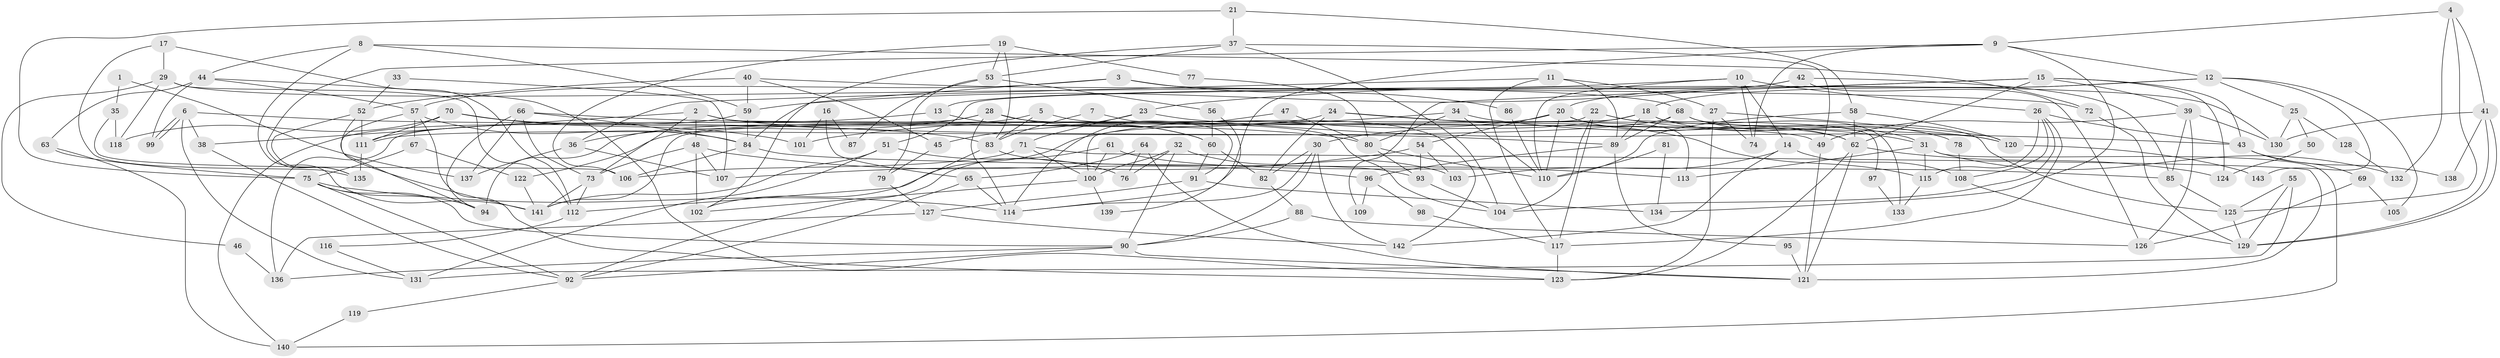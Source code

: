 // coarse degree distribution, {3: 0.09090909090909091, 12: 0.045454545454545456, 4: 0.09090909090909091, 15: 0.045454545454545456, 5: 0.09090909090909091, 7: 0.045454545454545456, 2: 0.18181818181818182, 13: 0.09090909090909091, 8: 0.11363636363636363, 10: 0.045454545454545456, 11: 0.045454545454545456, 16: 0.022727272727272728, 6: 0.045454545454545456, 9: 0.045454545454545456}
// Generated by graph-tools (version 1.1) at 2025/18/03/04/25 18:18:35]
// undirected, 143 vertices, 286 edges
graph export_dot {
graph [start="1"]
  node [color=gray90,style=filled];
  1;
  2;
  3;
  4;
  5;
  6;
  7;
  8;
  9;
  10;
  11;
  12;
  13;
  14;
  15;
  16;
  17;
  18;
  19;
  20;
  21;
  22;
  23;
  24;
  25;
  26;
  27;
  28;
  29;
  30;
  31;
  32;
  33;
  34;
  35;
  36;
  37;
  38;
  39;
  40;
  41;
  42;
  43;
  44;
  45;
  46;
  47;
  48;
  49;
  50;
  51;
  52;
  53;
  54;
  55;
  56;
  57;
  58;
  59;
  60;
  61;
  62;
  63;
  64;
  65;
  66;
  67;
  68;
  69;
  70;
  71;
  72;
  73;
  74;
  75;
  76;
  77;
  78;
  79;
  80;
  81;
  82;
  83;
  84;
  85;
  86;
  87;
  88;
  89;
  90;
  91;
  92;
  93;
  94;
  95;
  96;
  97;
  98;
  99;
  100;
  101;
  102;
  103;
  104;
  105;
  106;
  107;
  108;
  109;
  110;
  111;
  112;
  113;
  114;
  115;
  116;
  117;
  118;
  119;
  120;
  121;
  122;
  123;
  124;
  125;
  126;
  127;
  128;
  129;
  130;
  131;
  132;
  133;
  134;
  135;
  136;
  137;
  138;
  139;
  140;
  141;
  142;
  143;
  1 -- 137;
  1 -- 35;
  2 -- 73;
  2 -- 104;
  2 -- 38;
  2 -- 48;
  2 -- 89;
  3 -- 130;
  3 -- 84;
  3 -- 57;
  3 -- 86;
  4 -- 125;
  4 -- 9;
  4 -- 41;
  4 -- 132;
  5 -- 94;
  5 -- 83;
  5 -- 142;
  6 -- 38;
  6 -- 99;
  6 -- 99;
  6 -- 83;
  6 -- 131;
  7 -- 91;
  7 -- 83;
  8 -- 44;
  8 -- 141;
  8 -- 59;
  8 -- 72;
  9 -- 12;
  9 -- 114;
  9 -- 74;
  9 -- 134;
  9 -- 135;
  10 -- 74;
  10 -- 26;
  10 -- 13;
  10 -- 14;
  10 -- 110;
  11 -- 36;
  11 -- 89;
  11 -- 27;
  11 -- 117;
  12 -- 18;
  12 -- 20;
  12 -- 25;
  12 -- 105;
  12 -- 143;
  13 -- 111;
  13 -- 60;
  14 -- 142;
  14 -- 103;
  14 -- 108;
  15 -- 43;
  15 -- 62;
  15 -- 23;
  15 -- 39;
  15 -- 109;
  15 -- 124;
  16 -- 65;
  16 -- 101;
  16 -- 87;
  17 -- 112;
  17 -- 135;
  17 -- 29;
  18 -- 30;
  18 -- 141;
  18 -- 31;
  18 -- 89;
  18 -- 133;
  19 -- 83;
  19 -- 53;
  19 -- 77;
  19 -- 106;
  20 -- 110;
  20 -- 112;
  20 -- 54;
  20 -- 62;
  20 -- 113;
  21 -- 37;
  21 -- 75;
  21 -- 58;
  22 -- 117;
  22 -- 104;
  22 -- 31;
  22 -- 97;
  22 -- 100;
  23 -- 71;
  23 -- 43;
  23 -- 45;
  24 -- 115;
  24 -- 62;
  24 -- 82;
  24 -- 122;
  25 -- 130;
  25 -- 50;
  25 -- 128;
  26 -- 117;
  26 -- 108;
  26 -- 43;
  26 -- 104;
  26 -- 115;
  27 -- 120;
  27 -- 74;
  27 -- 123;
  28 -- 49;
  28 -- 60;
  28 -- 36;
  28 -- 114;
  28 -- 136;
  29 -- 68;
  29 -- 46;
  29 -- 112;
  29 -- 118;
  30 -- 114;
  30 -- 90;
  30 -- 82;
  30 -- 142;
  31 -- 113;
  31 -- 115;
  31 -- 132;
  31 -- 140;
  32 -- 76;
  32 -- 100;
  32 -- 90;
  32 -- 103;
  33 -- 52;
  33 -- 107;
  34 -- 120;
  34 -- 80;
  34 -- 101;
  34 -- 110;
  35 -- 118;
  35 -- 106;
  36 -- 107;
  36 -- 137;
  37 -- 49;
  37 -- 102;
  37 -- 53;
  37 -- 104;
  38 -- 92;
  39 -- 85;
  39 -- 49;
  39 -- 126;
  39 -- 130;
  40 -- 52;
  40 -- 72;
  40 -- 45;
  40 -- 59;
  41 -- 129;
  41 -- 129;
  41 -- 130;
  41 -- 138;
  42 -- 126;
  42 -- 59;
  42 -- 51;
  42 -- 85;
  43 -- 69;
  43 -- 138;
  44 -- 57;
  44 -- 123;
  44 -- 63;
  44 -- 99;
  45 -- 79;
  46 -- 136;
  47 -- 80;
  47 -- 114;
  48 -- 102;
  48 -- 73;
  48 -- 96;
  48 -- 107;
  49 -- 121;
  50 -- 124;
  51 -- 141;
  51 -- 76;
  51 -- 131;
  52 -- 141;
  52 -- 111;
  52 -- 135;
  53 -- 79;
  53 -- 56;
  53 -- 87;
  54 -- 103;
  54 -- 93;
  54 -- 107;
  55 -- 125;
  55 -- 131;
  55 -- 129;
  56 -- 60;
  56 -- 139;
  57 -- 123;
  57 -- 67;
  57 -- 84;
  57 -- 94;
  58 -- 110;
  58 -- 62;
  58 -- 120;
  59 -- 84;
  59 -- 140;
  60 -- 82;
  60 -- 91;
  61 -- 100;
  61 -- 113;
  61 -- 92;
  62 -- 121;
  62 -- 123;
  62 -- 124;
  63 -- 140;
  63 -- 75;
  64 -- 65;
  64 -- 121;
  64 -- 76;
  65 -- 114;
  65 -- 92;
  66 -- 84;
  66 -- 94;
  66 -- 73;
  66 -- 120;
  66 -- 137;
  67 -- 75;
  67 -- 122;
  68 -- 125;
  68 -- 89;
  68 -- 78;
  68 -- 111;
  69 -- 126;
  69 -- 105;
  70 -- 111;
  70 -- 80;
  70 -- 101;
  70 -- 118;
  71 -- 121;
  71 -- 106;
  71 -- 100;
  72 -- 129;
  73 -- 112;
  73 -- 141;
  75 -- 92;
  75 -- 90;
  75 -- 94;
  75 -- 114;
  77 -- 80;
  78 -- 108;
  79 -- 127;
  80 -- 93;
  80 -- 110;
  81 -- 110;
  81 -- 134;
  82 -- 88;
  83 -- 93;
  83 -- 102;
  84 -- 85;
  84 -- 106;
  85 -- 125;
  86 -- 110;
  88 -- 90;
  88 -- 126;
  89 -- 95;
  89 -- 96;
  90 -- 92;
  90 -- 121;
  90 -- 136;
  91 -- 127;
  91 -- 134;
  92 -- 119;
  93 -- 104;
  95 -- 121;
  96 -- 98;
  96 -- 109;
  97 -- 133;
  98 -- 117;
  100 -- 102;
  100 -- 139;
  108 -- 129;
  111 -- 135;
  112 -- 116;
  115 -- 133;
  116 -- 131;
  117 -- 123;
  119 -- 140;
  120 -- 143;
  122 -- 141;
  125 -- 129;
  127 -- 142;
  127 -- 136;
  128 -- 132;
}
